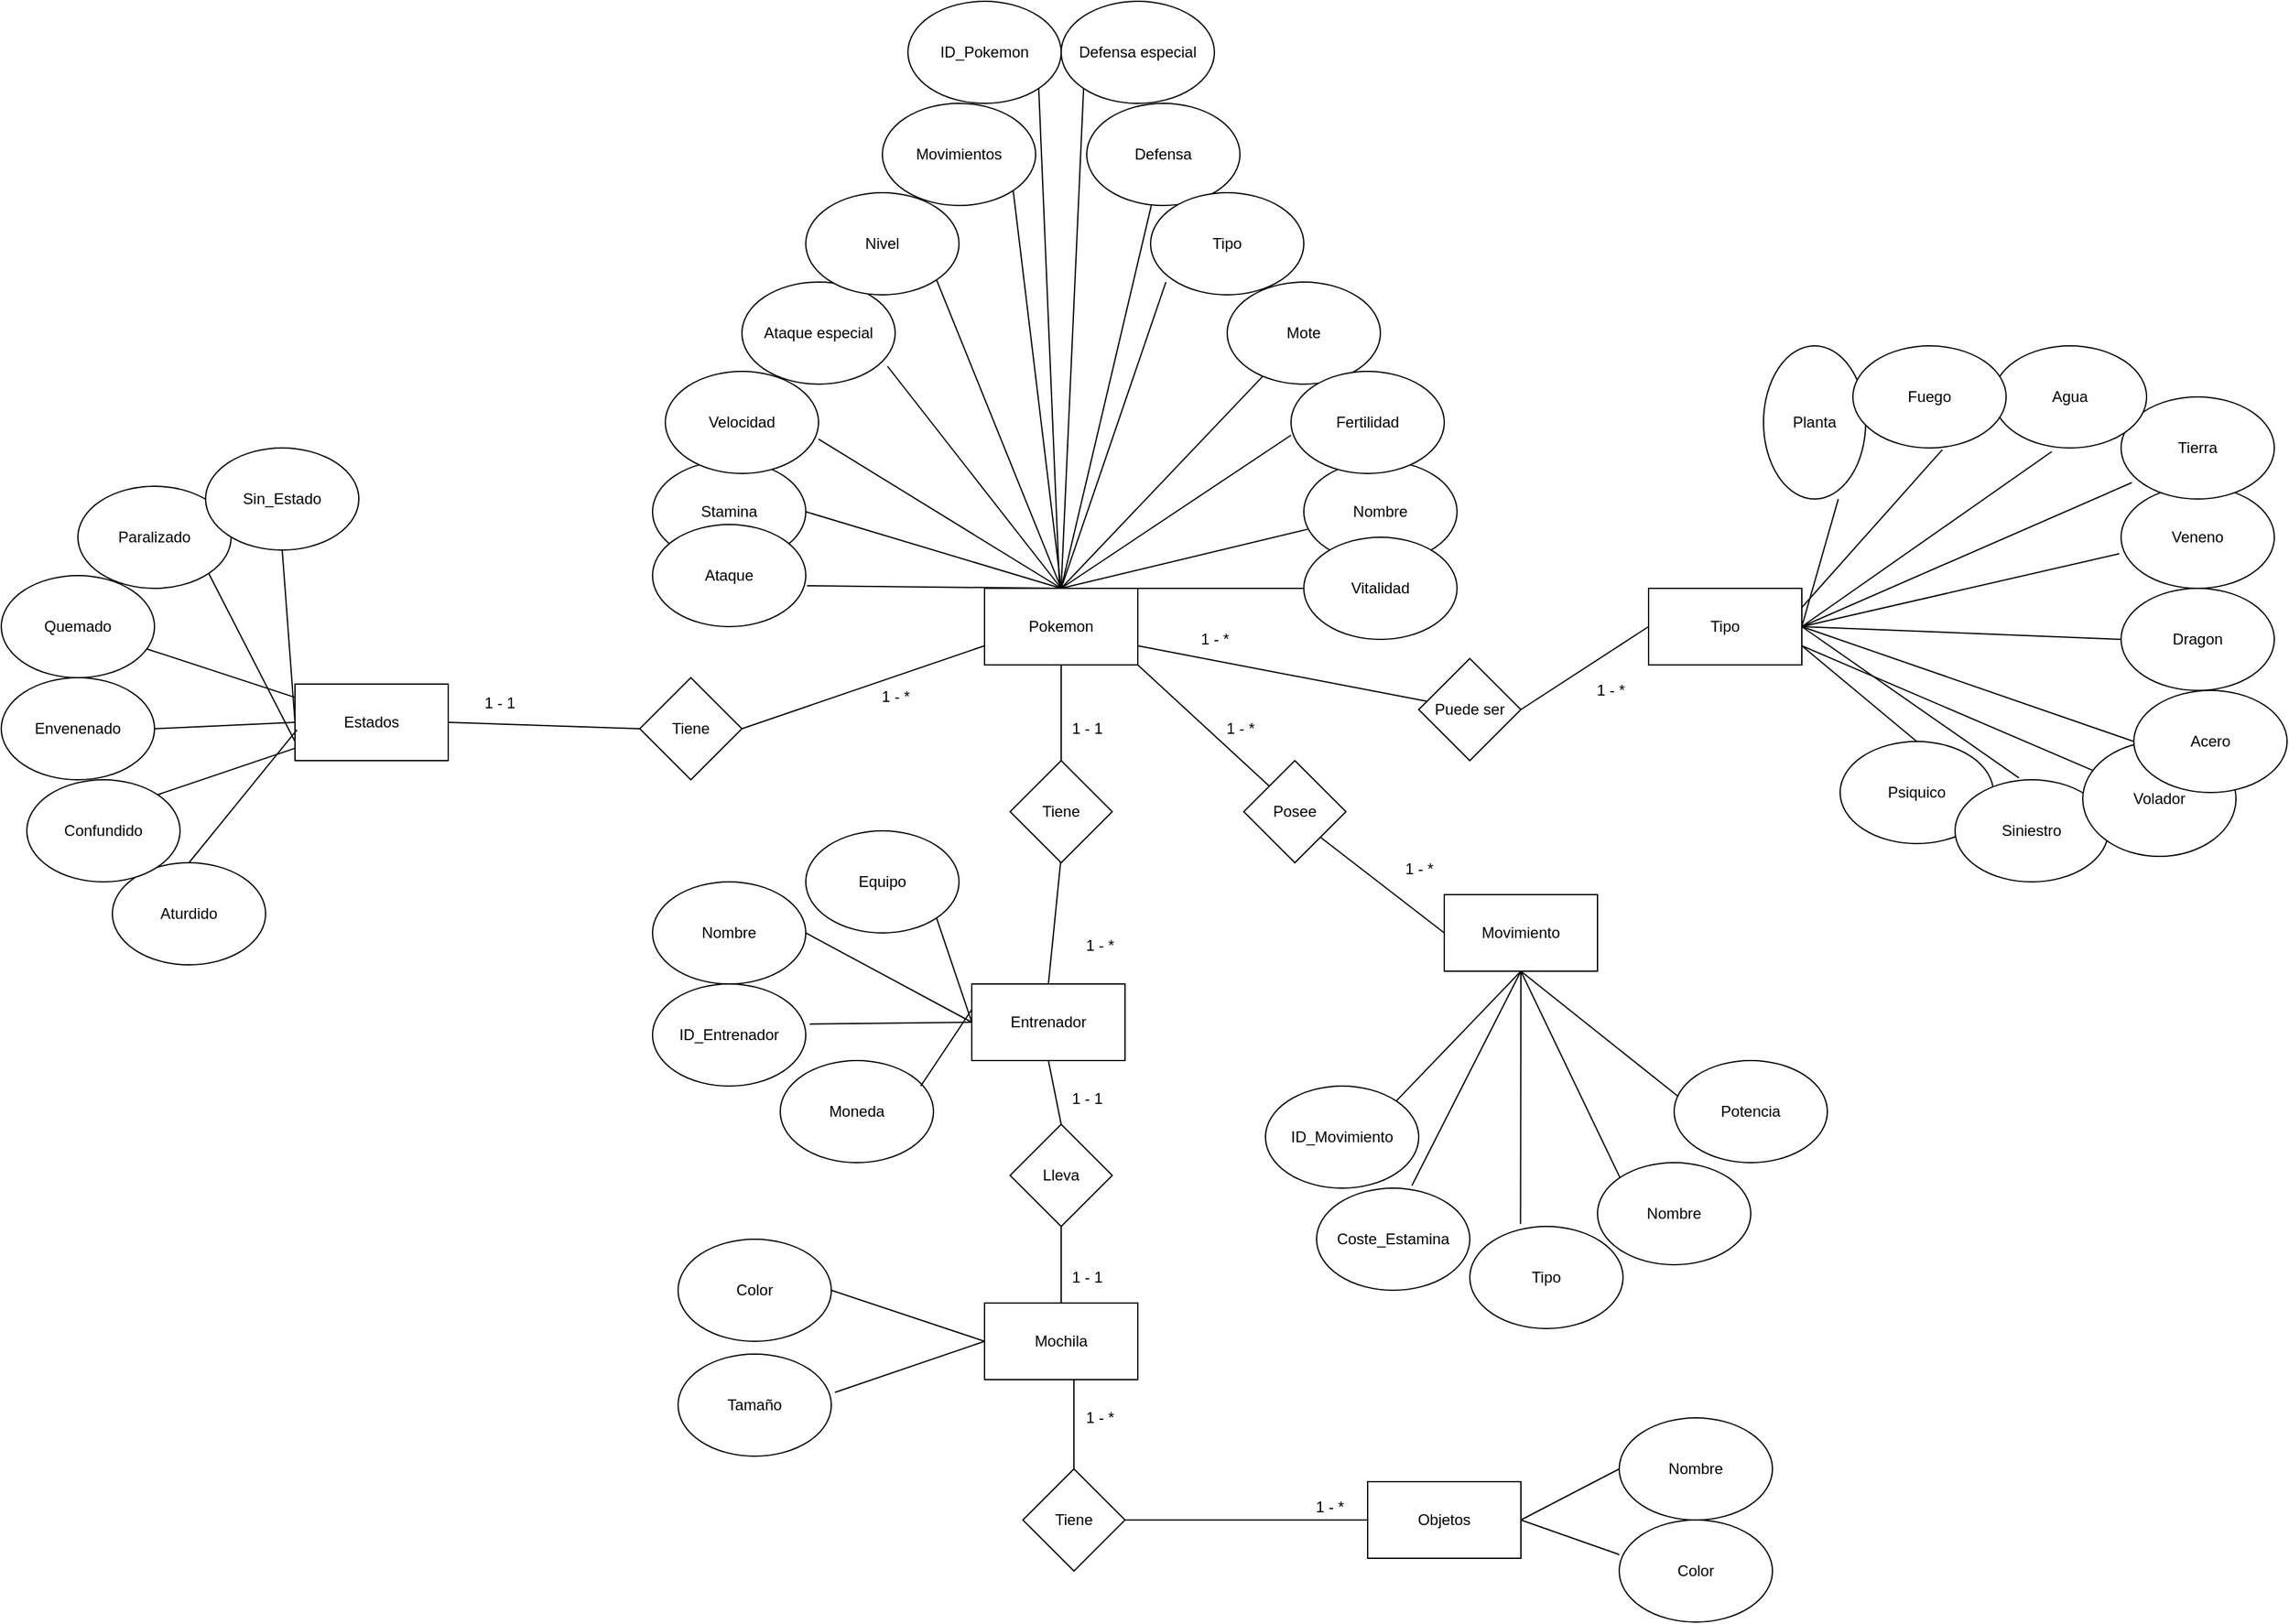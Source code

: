 <mxfile version="17.5.0" type="device"><diagram id="_dJ8EaZF7rXYIRM1sJRx" name="Page-1"><mxGraphModel dx="3129" dy="2442" grid="1" gridSize="10" guides="1" tooltips="1" connect="1" arrows="1" fold="1" page="1" pageScale="1" pageWidth="827" pageHeight="1169" math="0" shadow="0"><root><mxCell id="0"/><mxCell id="1" parent="0"/><mxCell id="V-qzq8lORZ4EI8iTtfyk-2" value="Pokemon&lt;br&gt;" style="rounded=0;whiteSpace=wrap;html=1;" parent="1" vertex="1"><mxGeometry x="210" y="450" width="120" height="60" as="geometry"/></mxCell><mxCell id="V-qzq8lORZ4EI8iTtfyk-3" value="Nombre" style="ellipse;whiteSpace=wrap;html=1;" parent="1" vertex="1"><mxGeometry x="460" y="350" width="120" height="80" as="geometry"/></mxCell><mxCell id="V-qzq8lORZ4EI8iTtfyk-4" value="Stamina" style="ellipse;whiteSpace=wrap;html=1;" parent="1" vertex="1"><mxGeometry x="-50" y="350" width="120" height="80" as="geometry"/></mxCell><mxCell id="V-qzq8lORZ4EI8iTtfyk-5" value="Velocidad" style="ellipse;whiteSpace=wrap;html=1;" parent="1" vertex="1"><mxGeometry x="-40" y="280" width="120" height="80" as="geometry"/></mxCell><mxCell id="V-qzq8lORZ4EI8iTtfyk-6" value="Defensa especial" style="ellipse;whiteSpace=wrap;html=1;" parent="1" vertex="1"><mxGeometry x="270" y="-10" width="120" height="80" as="geometry"/></mxCell><mxCell id="V-qzq8lORZ4EI8iTtfyk-7" value="Ataque especial" style="ellipse;whiteSpace=wrap;html=1;" parent="1" vertex="1"><mxGeometry x="20" y="210" width="120" height="80" as="geometry"/></mxCell><mxCell id="V-qzq8lORZ4EI8iTtfyk-8" value="Defensa" style="ellipse;whiteSpace=wrap;html=1;" parent="1" vertex="1"><mxGeometry x="290" y="70" width="120" height="80" as="geometry"/></mxCell><mxCell id="V-qzq8lORZ4EI8iTtfyk-9" value="Ataque" style="ellipse;whiteSpace=wrap;html=1;" parent="1" vertex="1"><mxGeometry x="-50" y="400" width="120" height="80" as="geometry"/></mxCell><mxCell id="V-qzq8lORZ4EI8iTtfyk-10" value="Vitalidad" style="ellipse;whiteSpace=wrap;html=1;" parent="1" vertex="1"><mxGeometry x="460" y="410" width="120" height="80" as="geometry"/></mxCell><mxCell id="V-qzq8lORZ4EI8iTtfyk-11" value="Mote&lt;br&gt;" style="ellipse;whiteSpace=wrap;html=1;" parent="1" vertex="1"><mxGeometry x="400" y="210" width="120" height="80" as="geometry"/></mxCell><mxCell id="V-qzq8lORZ4EI8iTtfyk-21" value="Tipo" style="ellipse;whiteSpace=wrap;html=1;" parent="1" vertex="1"><mxGeometry x="340" y="140" width="120" height="80" as="geometry"/></mxCell><mxCell id="V-qzq8lORZ4EI8iTtfyk-22" value="Movimientos" style="ellipse;whiteSpace=wrap;html=1;" parent="1" vertex="1"><mxGeometry x="130" y="70" width="120" height="80" as="geometry"/></mxCell><mxCell id="V-qzq8lORZ4EI8iTtfyk-23" value="Fertilidad" style="ellipse;whiteSpace=wrap;html=1;" parent="1" vertex="1"><mxGeometry x="450" y="280" width="120" height="80" as="geometry"/></mxCell><mxCell id="V-qzq8lORZ4EI8iTtfyk-24" value="Nivel" style="ellipse;whiteSpace=wrap;html=1;" parent="1" vertex="1"><mxGeometry x="70" y="140" width="120" height="80" as="geometry"/></mxCell><mxCell id="V-qzq8lORZ4EI8iTtfyk-25" value="" style="endArrow=none;html=1;rounded=0;exitX=1.008;exitY=0.6;exitDx=0;exitDy=0;exitPerimeter=0;entryX=0.5;entryY=0;entryDx=0;entryDy=0;" parent="1" source="V-qzq8lORZ4EI8iTtfyk-9" target="V-qzq8lORZ4EI8iTtfyk-2" edge="1"><mxGeometry width="50" height="50" relative="1" as="geometry"><mxPoint x="170" y="390" as="sourcePoint"/><mxPoint x="220" y="340" as="targetPoint"/></mxGeometry></mxCell><mxCell id="V-qzq8lORZ4EI8iTtfyk-26" value="" style="endArrow=none;html=1;rounded=0;exitX=1;exitY=0.5;exitDx=0;exitDy=0;entryX=0.5;entryY=0;entryDx=0;entryDy=0;" parent="1" source="V-qzq8lORZ4EI8iTtfyk-4" target="V-qzq8lORZ4EI8iTtfyk-2" edge="1"><mxGeometry width="50" height="50" relative="1" as="geometry"><mxPoint x="170" y="390" as="sourcePoint"/><mxPoint x="220" y="340" as="targetPoint"/></mxGeometry></mxCell><mxCell id="V-qzq8lORZ4EI8iTtfyk-28" value="" style="endArrow=none;html=1;rounded=0;exitX=0;exitY=0.5;exitDx=0;exitDy=0;" parent="1" source="V-qzq8lORZ4EI8iTtfyk-10" edge="1"><mxGeometry width="50" height="50" relative="1" as="geometry"><mxPoint x="170" y="390" as="sourcePoint"/><mxPoint x="270" y="450" as="targetPoint"/></mxGeometry></mxCell><mxCell id="V-qzq8lORZ4EI8iTtfyk-29" value="" style="endArrow=none;html=1;rounded=0;" parent="1" source="V-qzq8lORZ4EI8iTtfyk-3" edge="1"><mxGeometry width="50" height="50" relative="1" as="geometry"><mxPoint x="170" y="390" as="sourcePoint"/><mxPoint x="270" y="450" as="targetPoint"/></mxGeometry></mxCell><mxCell id="V-qzq8lORZ4EI8iTtfyk-30" value="" style="endArrow=none;html=1;rounded=0;exitX=0;exitY=0.625;exitDx=0;exitDy=0;exitPerimeter=0;" parent="1" source="V-qzq8lORZ4EI8iTtfyk-23" edge="1"><mxGeometry width="50" height="50" relative="1" as="geometry"><mxPoint x="170" y="390" as="sourcePoint"/><mxPoint x="270" y="450" as="targetPoint"/></mxGeometry></mxCell><mxCell id="V-qzq8lORZ4EI8iTtfyk-31" value="" style="endArrow=none;html=1;rounded=0;" parent="1" source="V-qzq8lORZ4EI8iTtfyk-11" edge="1"><mxGeometry width="50" height="50" relative="1" as="geometry"><mxPoint x="170" y="390" as="sourcePoint"/><mxPoint x="270" y="450" as="targetPoint"/></mxGeometry></mxCell><mxCell id="V-qzq8lORZ4EI8iTtfyk-32" value="" style="endArrow=none;html=1;rounded=0;exitX=0.1;exitY=0.875;exitDx=0;exitDy=0;exitPerimeter=0;" parent="1" source="V-qzq8lORZ4EI8iTtfyk-21" edge="1"><mxGeometry width="50" height="50" relative="1" as="geometry"><mxPoint x="170" y="390" as="sourcePoint"/><mxPoint x="270" y="450" as="targetPoint"/></mxGeometry></mxCell><mxCell id="V-qzq8lORZ4EI8iTtfyk-33" value="" style="endArrow=none;html=1;rounded=0;" parent="1" source="V-qzq8lORZ4EI8iTtfyk-8" edge="1"><mxGeometry width="50" height="50" relative="1" as="geometry"><mxPoint x="170" y="390" as="sourcePoint"/><mxPoint x="270" y="450" as="targetPoint"/></mxGeometry></mxCell><mxCell id="V-qzq8lORZ4EI8iTtfyk-34" value="" style="endArrow=none;html=1;rounded=0;exitX=0;exitY=1;exitDx=0;exitDy=0;" parent="1" source="V-qzq8lORZ4EI8iTtfyk-6" edge="1"><mxGeometry width="50" height="50" relative="1" as="geometry"><mxPoint x="170" y="390" as="sourcePoint"/><mxPoint x="270" y="450" as="targetPoint"/></mxGeometry></mxCell><mxCell id="V-qzq8lORZ4EI8iTtfyk-35" value="" style="endArrow=none;html=1;rounded=0;exitX=1;exitY=1;exitDx=0;exitDy=0;" parent="1" source="V-qzq8lORZ4EI8iTtfyk-22" edge="1"><mxGeometry width="50" height="50" relative="1" as="geometry"><mxPoint x="170" y="390" as="sourcePoint"/><mxPoint x="270" y="450" as="targetPoint"/></mxGeometry></mxCell><mxCell id="V-qzq8lORZ4EI8iTtfyk-36" value="" style="endArrow=none;html=1;rounded=0;exitX=1;exitY=1;exitDx=0;exitDy=0;" parent="1" source="V-qzq8lORZ4EI8iTtfyk-24" edge="1"><mxGeometry width="50" height="50" relative="1" as="geometry"><mxPoint x="170" y="390" as="sourcePoint"/><mxPoint x="270" y="450" as="targetPoint"/></mxGeometry></mxCell><mxCell id="V-qzq8lORZ4EI8iTtfyk-37" value="" style="endArrow=none;html=1;rounded=0;exitX=0.95;exitY=0.825;exitDx=0;exitDy=0;exitPerimeter=0;" parent="1" source="V-qzq8lORZ4EI8iTtfyk-7" edge="1"><mxGeometry width="50" height="50" relative="1" as="geometry"><mxPoint x="170" y="390" as="sourcePoint"/><mxPoint x="270" y="450" as="targetPoint"/></mxGeometry></mxCell><mxCell id="V-qzq8lORZ4EI8iTtfyk-38" value="" style="endArrow=none;html=1;rounded=0;exitX=1;exitY=0.663;exitDx=0;exitDy=0;exitPerimeter=0;" parent="1" source="V-qzq8lORZ4EI8iTtfyk-5" edge="1"><mxGeometry width="50" height="50" relative="1" as="geometry"><mxPoint x="170" y="390" as="sourcePoint"/><mxPoint x="270" y="450" as="targetPoint"/></mxGeometry></mxCell><mxCell id="V-qzq8lORZ4EI8iTtfyk-41" value="" style="endArrow=none;html=1;rounded=0;entryX=0.5;entryY=1;entryDx=0;entryDy=0;exitX=0.5;exitY=0;exitDx=0;exitDy=0;" parent="1" source="V-qzq8lORZ4EI8iTtfyk-50" target="V-qzq8lORZ4EI8iTtfyk-2" edge="1"><mxGeometry width="50" height="50" relative="1" as="geometry"><mxPoint x="270" y="600" as="sourcePoint"/><mxPoint x="260" y="630" as="targetPoint"/></mxGeometry></mxCell><mxCell id="V-qzq8lORZ4EI8iTtfyk-42" value="Entrenador" style="rounded=0;whiteSpace=wrap;html=1;" parent="1" vertex="1"><mxGeometry x="200" y="760" width="120" height="60" as="geometry"/></mxCell><mxCell id="V-qzq8lORZ4EI8iTtfyk-43" value="" style="endArrow=none;html=1;rounded=0;entryX=0.5;entryY=0.938;entryDx=0;entryDy=0;exitX=0.5;exitY=0;exitDx=0;exitDy=0;entryPerimeter=0;" parent="1" source="V-qzq8lORZ4EI8iTtfyk-42" target="V-qzq8lORZ4EI8iTtfyk-50" edge="1"><mxGeometry width="50" height="50" relative="1" as="geometry"><mxPoint x="210" y="680" as="sourcePoint"/><mxPoint x="270" y="660" as="targetPoint"/></mxGeometry></mxCell><mxCell id="V-qzq8lORZ4EI8iTtfyk-44" value="Moneda" style="ellipse;whiteSpace=wrap;html=1;" parent="1" vertex="1"><mxGeometry x="50" y="820" width="120" height="80" as="geometry"/></mxCell><mxCell id="V-qzq8lORZ4EI8iTtfyk-45" value="Equipo" style="ellipse;whiteSpace=wrap;html=1;" parent="1" vertex="1"><mxGeometry x="70" y="640" width="120" height="80" as="geometry"/></mxCell><mxCell id="V-qzq8lORZ4EI8iTtfyk-46" value="Nombre" style="ellipse;whiteSpace=wrap;html=1;" parent="1" vertex="1"><mxGeometry x="-50" y="680" width="120" height="80" as="geometry"/></mxCell><mxCell id="V-qzq8lORZ4EI8iTtfyk-47" value="" style="endArrow=none;html=1;rounded=0;entryX=0;entryY=0.5;entryDx=0;entryDy=0;exitX=1;exitY=1;exitDx=0;exitDy=0;" parent="1" source="V-qzq8lORZ4EI8iTtfyk-45" target="V-qzq8lORZ4EI8iTtfyk-42" edge="1"><mxGeometry width="50" height="50" relative="1" as="geometry"><mxPoint x="220" y="700" as="sourcePoint"/><mxPoint x="270" y="650" as="targetPoint"/></mxGeometry></mxCell><mxCell id="V-qzq8lORZ4EI8iTtfyk-48" value="" style="endArrow=none;html=1;rounded=0;" parent="1" edge="1"><mxGeometry width="50" height="50" relative="1" as="geometry"><mxPoint x="160" y="840" as="sourcePoint"/><mxPoint x="200" y="780" as="targetPoint"/></mxGeometry></mxCell><mxCell id="V-qzq8lORZ4EI8iTtfyk-49" value="" style="endArrow=none;html=1;rounded=0;exitX=1;exitY=0.5;exitDx=0;exitDy=0;entryX=0;entryY=0.5;entryDx=0;entryDy=0;" parent="1" source="V-qzq8lORZ4EI8iTtfyk-46" target="V-qzq8lORZ4EI8iTtfyk-42" edge="1"><mxGeometry width="50" height="50" relative="1" as="geometry"><mxPoint x="220" y="700" as="sourcePoint"/><mxPoint x="270" y="650" as="targetPoint"/></mxGeometry></mxCell><mxCell id="V-qzq8lORZ4EI8iTtfyk-50" value="Tiene&lt;br&gt;" style="rhombus;whiteSpace=wrap;html=1;" parent="1" vertex="1"><mxGeometry x="230" y="585" width="80" height="80" as="geometry"/></mxCell><mxCell id="V-qzq8lORZ4EI8iTtfyk-51" value="ID_Entrenador" style="ellipse;whiteSpace=wrap;html=1;" parent="1" vertex="1"><mxGeometry x="-50" y="760" width="120" height="80" as="geometry"/></mxCell><mxCell id="V-qzq8lORZ4EI8iTtfyk-52" value="" style="endArrow=none;html=1;rounded=0;exitX=1.026;exitY=0.393;exitDx=0;exitDy=0;exitPerimeter=0;" parent="1" source="V-qzq8lORZ4EI8iTtfyk-51" edge="1"><mxGeometry width="50" height="50" relative="1" as="geometry"><mxPoint x="180" y="620" as="sourcePoint"/><mxPoint x="200" y="790" as="targetPoint"/></mxGeometry></mxCell><mxCell id="V-qzq8lORZ4EI8iTtfyk-53" value="ID_Pokemon&lt;br&gt;" style="ellipse;whiteSpace=wrap;html=1;" parent="1" vertex="1"><mxGeometry x="150" y="-10" width="120" height="80" as="geometry"/></mxCell><mxCell id="V-qzq8lORZ4EI8iTtfyk-54" value="" style="endArrow=none;html=1;rounded=0;entryX=1;entryY=1;entryDx=0;entryDy=0;" parent="1" source="V-qzq8lORZ4EI8iTtfyk-2" target="V-qzq8lORZ4EI8iTtfyk-53" edge="1"><mxGeometry width="50" height="50" relative="1" as="geometry"><mxPoint x="180" y="530" as="sourcePoint"/><mxPoint x="230" y="480" as="targetPoint"/></mxGeometry></mxCell><mxCell id="V-qzq8lORZ4EI8iTtfyk-56" value="Movimiento" style="rounded=0;whiteSpace=wrap;html=1;" parent="1" vertex="1"><mxGeometry x="570" y="690" width="120" height="60" as="geometry"/></mxCell><mxCell id="V-qzq8lORZ4EI8iTtfyk-57" value="Potencia" style="ellipse;whiteSpace=wrap;html=1;" parent="1" vertex="1"><mxGeometry x="750" y="820" width="120" height="80" as="geometry"/></mxCell><mxCell id="V-qzq8lORZ4EI8iTtfyk-58" value="Coste_Estamina" style="ellipse;whiteSpace=wrap;html=1;" parent="1" vertex="1"><mxGeometry x="470" y="920" width="120" height="80" as="geometry"/></mxCell><mxCell id="V-qzq8lORZ4EI8iTtfyk-59" value="Tipo" style="ellipse;whiteSpace=wrap;html=1;" parent="1" vertex="1"><mxGeometry x="590" y="950" width="120" height="80" as="geometry"/></mxCell><mxCell id="V-qzq8lORZ4EI8iTtfyk-60" value="Nombre&lt;br&gt;" style="ellipse;whiteSpace=wrap;html=1;" parent="1" vertex="1"><mxGeometry x="690" y="900" width="120" height="80" as="geometry"/></mxCell><mxCell id="V-qzq8lORZ4EI8iTtfyk-61" value="ID_Movimiento" style="ellipse;whiteSpace=wrap;html=1;" parent="1" vertex="1"><mxGeometry x="430" y="840" width="120" height="80" as="geometry"/></mxCell><mxCell id="V-qzq8lORZ4EI8iTtfyk-62" value="Posee" style="rhombus;whiteSpace=wrap;html=1;" parent="1" vertex="1"><mxGeometry x="413" y="585" width="80" height="80" as="geometry"/></mxCell><mxCell id="V-qzq8lORZ4EI8iTtfyk-63" value="" style="endArrow=none;html=1;rounded=0;exitX=1;exitY=1;exitDx=0;exitDy=0;entryX=0;entryY=0;entryDx=0;entryDy=0;" parent="1" source="V-qzq8lORZ4EI8iTtfyk-2" target="V-qzq8lORZ4EI8iTtfyk-62" edge="1"><mxGeometry width="50" height="50" relative="1" as="geometry"><mxPoint x="370" y="540" as="sourcePoint"/><mxPoint x="420" y="490" as="targetPoint"/></mxGeometry></mxCell><mxCell id="V-qzq8lORZ4EI8iTtfyk-64" value="" style="endArrow=none;html=1;rounded=0;exitX=1;exitY=1;exitDx=0;exitDy=0;entryX=0;entryY=0.5;entryDx=0;entryDy=0;" parent="1" source="V-qzq8lORZ4EI8iTtfyk-62" target="V-qzq8lORZ4EI8iTtfyk-56" edge="1"><mxGeometry width="50" height="50" relative="1" as="geometry"><mxPoint x="370" y="540" as="sourcePoint"/><mxPoint x="420" y="490" as="targetPoint"/></mxGeometry></mxCell><mxCell id="V-qzq8lORZ4EI8iTtfyk-65" value="" style="endArrow=none;html=1;rounded=0;entryX=0.5;entryY=1;entryDx=0;entryDy=0;exitX=0;exitY=0;exitDx=0;exitDy=0;" parent="1" source="V-qzq8lORZ4EI8iTtfyk-60" target="V-qzq8lORZ4EI8iTtfyk-56" edge="1"><mxGeometry width="50" height="50" relative="1" as="geometry"><mxPoint x="370" y="540" as="sourcePoint"/><mxPoint x="420" y="490" as="targetPoint"/></mxGeometry></mxCell><mxCell id="V-qzq8lORZ4EI8iTtfyk-66" value="" style="endArrow=none;html=1;rounded=0;exitX=0.331;exitY=-0.025;exitDx=0;exitDy=0;exitPerimeter=0;" parent="1" source="V-qzq8lORZ4EI8iTtfyk-59" edge="1"><mxGeometry width="50" height="50" relative="1" as="geometry"><mxPoint x="370" y="540" as="sourcePoint"/><mxPoint x="630" y="750" as="targetPoint"/></mxGeometry></mxCell><mxCell id="V-qzq8lORZ4EI8iTtfyk-67" value="" style="endArrow=none;html=1;rounded=0;entryX=0.5;entryY=1;entryDx=0;entryDy=0;exitX=0.622;exitY=-0.025;exitDx=0;exitDy=0;exitPerimeter=0;" parent="1" source="V-qzq8lORZ4EI8iTtfyk-58" target="V-qzq8lORZ4EI8iTtfyk-56" edge="1"><mxGeometry width="50" height="50" relative="1" as="geometry"><mxPoint x="370" y="540" as="sourcePoint"/><mxPoint x="420" y="490" as="targetPoint"/></mxGeometry></mxCell><mxCell id="V-qzq8lORZ4EI8iTtfyk-68" value="" style="endArrow=none;html=1;rounded=0;exitX=1;exitY=0;exitDx=0;exitDy=0;entryX=0.5;entryY=1;entryDx=0;entryDy=0;" parent="1" source="V-qzq8lORZ4EI8iTtfyk-61" target="V-qzq8lORZ4EI8iTtfyk-56" edge="1"><mxGeometry width="50" height="50" relative="1" as="geometry"><mxPoint x="370" y="540" as="sourcePoint"/><mxPoint x="420" y="490" as="targetPoint"/></mxGeometry></mxCell><mxCell id="V-qzq8lORZ4EI8iTtfyk-69" value="" style="endArrow=none;html=1;rounded=0;exitX=0.025;exitY=0.35;exitDx=0;exitDy=0;exitPerimeter=0;entryX=0.5;entryY=1;entryDx=0;entryDy=0;" parent="1" source="V-qzq8lORZ4EI8iTtfyk-57" target="V-qzq8lORZ4EI8iTtfyk-56" edge="1"><mxGeometry width="50" height="50" relative="1" as="geometry"><mxPoint x="370" y="540" as="sourcePoint"/><mxPoint x="420" y="490" as="targetPoint"/></mxGeometry></mxCell><mxCell id="5COZMhYrcPNHSFdsVxKO-2" value="Puede ser" style="rhombus;whiteSpace=wrap;html=1;" parent="1" vertex="1"><mxGeometry x="550" y="505" width="80" height="80" as="geometry"/></mxCell><mxCell id="5COZMhYrcPNHSFdsVxKO-3" value="" style="endArrow=none;html=1;rounded=0;exitX=1;exitY=0.75;exitDx=0;exitDy=0;" parent="1" source="V-qzq8lORZ4EI8iTtfyk-2" target="5COZMhYrcPNHSFdsVxKO-2" edge="1"><mxGeometry width="50" height="50" relative="1" as="geometry"><mxPoint x="510" y="490" as="sourcePoint"/><mxPoint x="560" y="440" as="targetPoint"/></mxGeometry></mxCell><mxCell id="5COZMhYrcPNHSFdsVxKO-4" value="Tipo&lt;br&gt;" style="rounded=0;whiteSpace=wrap;html=1;" parent="1" vertex="1"><mxGeometry x="730" y="450" width="120" height="60" as="geometry"/></mxCell><mxCell id="5COZMhYrcPNHSFdsVxKO-5" value="" style="endArrow=none;html=1;rounded=0;entryX=0;entryY=0.5;entryDx=0;entryDy=0;exitX=1;exitY=0.5;exitDx=0;exitDy=0;" parent="1" source="5COZMhYrcPNHSFdsVxKO-2" target="5COZMhYrcPNHSFdsVxKO-4" edge="1"><mxGeometry width="50" height="50" relative="1" as="geometry"><mxPoint x="510" y="490" as="sourcePoint"/><mxPoint x="560" y="440" as="targetPoint"/></mxGeometry></mxCell><mxCell id="5COZMhYrcPNHSFdsVxKO-7" value="Planta" style="ellipse;whiteSpace=wrap;html=1;direction=south;" parent="1" vertex="1"><mxGeometry x="820" y="260" width="80" height="120" as="geometry"/></mxCell><mxCell id="5COZMhYrcPNHSFdsVxKO-8" value="Psiquico" style="ellipse;whiteSpace=wrap;html=1;" parent="1" vertex="1"><mxGeometry x="880" y="570" width="120" height="80" as="geometry"/></mxCell><mxCell id="5COZMhYrcPNHSFdsVxKO-9" value="Siniestro" style="ellipse;whiteSpace=wrap;html=1;" parent="1" vertex="1"><mxGeometry x="970" y="600" width="120" height="80" as="geometry"/></mxCell><mxCell id="5COZMhYrcPNHSFdsVxKO-10" value="Volador" style="ellipse;whiteSpace=wrap;html=1;" parent="1" vertex="1"><mxGeometry x="1070" y="570" width="120" height="90" as="geometry"/></mxCell><mxCell id="5COZMhYrcPNHSFdsVxKO-11" value="Acero" style="ellipse;whiteSpace=wrap;html=1;" parent="1" vertex="1"><mxGeometry x="1110" y="530" width="120" height="80" as="geometry"/></mxCell><mxCell id="5COZMhYrcPNHSFdsVxKO-12" value="Dragon" style="ellipse;whiteSpace=wrap;html=1;" parent="1" vertex="1"><mxGeometry x="1100" y="450" width="120" height="80" as="geometry"/></mxCell><mxCell id="5COZMhYrcPNHSFdsVxKO-13" value="Veneno" style="ellipse;whiteSpace=wrap;html=1;" parent="1" vertex="1"><mxGeometry x="1100" y="370" width="120" height="80" as="geometry"/></mxCell><mxCell id="5COZMhYrcPNHSFdsVxKO-14" value="Tierra" style="ellipse;whiteSpace=wrap;html=1;" parent="1" vertex="1"><mxGeometry x="1100" y="300" width="120" height="80" as="geometry"/></mxCell><mxCell id="5COZMhYrcPNHSFdsVxKO-15" value="Agua" style="ellipse;whiteSpace=wrap;html=1;" parent="1" vertex="1"><mxGeometry x="1000" y="260" width="120" height="80" as="geometry"/></mxCell><mxCell id="5COZMhYrcPNHSFdsVxKO-16" value="Fuego" style="ellipse;whiteSpace=wrap;html=1;" parent="1" vertex="1"><mxGeometry x="890" y="260" width="120" height="80" as="geometry"/></mxCell><mxCell id="5COZMhYrcPNHSFdsVxKO-17" value="" style="endArrow=none;html=1;rounded=0;entryX=1;entryY=0.268;entryDx=0;entryDy=0;entryPerimeter=0;exitX=1;exitY=0.5;exitDx=0;exitDy=0;" parent="1" source="5COZMhYrcPNHSFdsVxKO-4" target="5COZMhYrcPNHSFdsVxKO-7" edge="1"><mxGeometry width="50" height="50" relative="1" as="geometry"><mxPoint x="510" y="490" as="sourcePoint"/><mxPoint x="560" y="440" as="targetPoint"/></mxGeometry></mxCell><mxCell id="5COZMhYrcPNHSFdsVxKO-18" value="" style="endArrow=none;html=1;rounded=0;entryX=1;entryY=0.5;entryDx=0;entryDy=0;exitX=0.417;exitY=-0.018;exitDx=0;exitDy=0;exitPerimeter=0;" parent="1" source="5COZMhYrcPNHSFdsVxKO-9" target="5COZMhYrcPNHSFdsVxKO-4" edge="1"><mxGeometry width="50" height="50" relative="1" as="geometry"><mxPoint x="510" y="490" as="sourcePoint"/><mxPoint x="560" y="440" as="targetPoint"/></mxGeometry></mxCell><mxCell id="5COZMhYrcPNHSFdsVxKO-19" value="" style="endArrow=none;html=1;rounded=0;entryX=1;entryY=0.75;entryDx=0;entryDy=0;exitX=0.5;exitY=0;exitDx=0;exitDy=0;" parent="1" source="5COZMhYrcPNHSFdsVxKO-8" target="5COZMhYrcPNHSFdsVxKO-4" edge="1"><mxGeometry width="50" height="50" relative="1" as="geometry"><mxPoint x="940" y="560" as="sourcePoint"/><mxPoint x="560" y="440" as="targetPoint"/></mxGeometry></mxCell><mxCell id="5COZMhYrcPNHSFdsVxKO-20" value="" style="endArrow=none;html=1;rounded=0;entryX=0;entryY=0.5;entryDx=0;entryDy=0;exitX=1;exitY=0.5;exitDx=0;exitDy=0;" parent="1" source="5COZMhYrcPNHSFdsVxKO-4" target="5COZMhYrcPNHSFdsVxKO-11" edge="1"><mxGeometry width="50" height="50" relative="1" as="geometry"><mxPoint x="510" y="490" as="sourcePoint"/><mxPoint x="560" y="440" as="targetPoint"/></mxGeometry></mxCell><mxCell id="5COZMhYrcPNHSFdsVxKO-21" value="" style="endArrow=none;html=1;rounded=0;entryX=0;entryY=0.5;entryDx=0;entryDy=0;exitX=1;exitY=0.5;exitDx=0;exitDy=0;" parent="1" source="5COZMhYrcPNHSFdsVxKO-4" target="5COZMhYrcPNHSFdsVxKO-12" edge="1"><mxGeometry width="50" height="50" relative="1" as="geometry"><mxPoint x="510" y="490" as="sourcePoint"/><mxPoint x="560" y="440" as="targetPoint"/></mxGeometry></mxCell><mxCell id="5COZMhYrcPNHSFdsVxKO-22" value="" style="endArrow=none;html=1;rounded=0;entryX=-0.012;entryY=0.661;entryDx=0;entryDy=0;entryPerimeter=0;exitX=1;exitY=0.5;exitDx=0;exitDy=0;" parent="1" source="5COZMhYrcPNHSFdsVxKO-4" target="5COZMhYrcPNHSFdsVxKO-13" edge="1"><mxGeometry width="50" height="50" relative="1" as="geometry"><mxPoint x="1010" y="450" as="sourcePoint"/><mxPoint x="560" y="440" as="targetPoint"/></mxGeometry></mxCell><mxCell id="5COZMhYrcPNHSFdsVxKO-23" value="" style="endArrow=none;html=1;rounded=0;entryX=0.071;entryY=0.839;entryDx=0;entryDy=0;entryPerimeter=0;" parent="1" target="5COZMhYrcPNHSFdsVxKO-14" edge="1"><mxGeometry width="50" height="50" relative="1" as="geometry"><mxPoint x="850" y="480" as="sourcePoint"/><mxPoint x="560" y="440" as="targetPoint"/></mxGeometry></mxCell><mxCell id="5COZMhYrcPNHSFdsVxKO-24" value="" style="endArrow=none;html=1;rounded=0;entryX=0.381;entryY=1.036;entryDx=0;entryDy=0;entryPerimeter=0;exitX=1;exitY=0.5;exitDx=0;exitDy=0;" parent="1" source="5COZMhYrcPNHSFdsVxKO-4" target="5COZMhYrcPNHSFdsVxKO-15" edge="1"><mxGeometry width="50" height="50" relative="1" as="geometry"><mxPoint x="1010" y="450" as="sourcePoint"/><mxPoint x="560" y="440" as="targetPoint"/></mxGeometry></mxCell><mxCell id="5COZMhYrcPNHSFdsVxKO-25" value="" style="endArrow=none;html=1;rounded=0;entryX=0.583;entryY=1.018;entryDx=0;entryDy=0;entryPerimeter=0;exitX=1;exitY=0.25;exitDx=0;exitDy=0;" parent="1" source="5COZMhYrcPNHSFdsVxKO-4" target="5COZMhYrcPNHSFdsVxKO-16" edge="1"><mxGeometry width="50" height="50" relative="1" as="geometry"><mxPoint x="510" y="490" as="sourcePoint"/><mxPoint x="560" y="440" as="targetPoint"/></mxGeometry></mxCell><mxCell id="5COZMhYrcPNHSFdsVxKO-26" value="" style="endArrow=none;html=1;rounded=0;exitX=1;exitY=0.75;exitDx=0;exitDy=0;" parent="1" source="5COZMhYrcPNHSFdsVxKO-4" target="5COZMhYrcPNHSFdsVxKO-10" edge="1"><mxGeometry width="50" height="50" relative="1" as="geometry"><mxPoint x="510" y="490" as="sourcePoint"/><mxPoint x="560" y="440" as="targetPoint"/></mxGeometry></mxCell><mxCell id="5COZMhYrcPNHSFdsVxKO-27" value="Mochila" style="rounded=0;whiteSpace=wrap;html=1;" parent="1" vertex="1"><mxGeometry x="210" y="1010" width="120" height="60" as="geometry"/></mxCell><mxCell id="5COZMhYrcPNHSFdsVxKO-28" value="Lleva" style="rhombus;whiteSpace=wrap;html=1;" parent="1" vertex="1"><mxGeometry x="230" y="870" width="80" height="80" as="geometry"/></mxCell><mxCell id="5COZMhYrcPNHSFdsVxKO-29" value="" style="endArrow=none;html=1;rounded=0;exitX=0.5;exitY=1;exitDx=0;exitDy=0;entryX=0.5;entryY=0;entryDx=0;entryDy=0;" parent="1" source="V-qzq8lORZ4EI8iTtfyk-42" target="5COZMhYrcPNHSFdsVxKO-28" edge="1"><mxGeometry width="50" height="50" relative="1" as="geometry"><mxPoint x="510" y="770" as="sourcePoint"/><mxPoint x="560" y="720" as="targetPoint"/></mxGeometry></mxCell><mxCell id="5COZMhYrcPNHSFdsVxKO-31" value="" style="endArrow=none;html=1;rounded=0;exitX=0.5;exitY=1;exitDx=0;exitDy=0;" parent="1" source="5COZMhYrcPNHSFdsVxKO-28" target="5COZMhYrcPNHSFdsVxKO-27" edge="1"><mxGeometry width="50" height="50" relative="1" as="geometry"><mxPoint x="510" y="770" as="sourcePoint"/><mxPoint x="560" y="720" as="targetPoint"/></mxGeometry></mxCell><mxCell id="5COZMhYrcPNHSFdsVxKO-33" value="Color" style="ellipse;whiteSpace=wrap;html=1;" parent="1" vertex="1"><mxGeometry x="-30" y="960" width="120" height="80" as="geometry"/></mxCell><mxCell id="5COZMhYrcPNHSFdsVxKO-34" value="Tamaño" style="ellipse;whiteSpace=wrap;html=1;" parent="1" vertex="1"><mxGeometry x="-30" y="1050" width="120" height="80" as="geometry"/></mxCell><mxCell id="5COZMhYrcPNHSFdsVxKO-35" value="" style="endArrow=none;html=1;rounded=0;exitX=1.024;exitY=0.375;exitDx=0;exitDy=0;exitPerimeter=0;entryX=0;entryY=0.5;entryDx=0;entryDy=0;" parent="1" source="5COZMhYrcPNHSFdsVxKO-34" target="5COZMhYrcPNHSFdsVxKO-27" edge="1"><mxGeometry width="50" height="50" relative="1" as="geometry"><mxPoint x="510" y="910" as="sourcePoint"/><mxPoint x="560" y="860" as="targetPoint"/></mxGeometry></mxCell><mxCell id="5COZMhYrcPNHSFdsVxKO-36" value="" style="endArrow=none;html=1;rounded=0;exitX=1;exitY=0.5;exitDx=0;exitDy=0;entryX=0;entryY=0.5;entryDx=0;entryDy=0;" parent="1" source="5COZMhYrcPNHSFdsVxKO-33" target="5COZMhYrcPNHSFdsVxKO-27" edge="1"><mxGeometry width="50" height="50" relative="1" as="geometry"><mxPoint x="510" y="910" as="sourcePoint"/><mxPoint x="560" y="860" as="targetPoint"/></mxGeometry></mxCell><mxCell id="5COZMhYrcPNHSFdsVxKO-37" value="Tiene" style="rhombus;whiteSpace=wrap;html=1;" parent="1" vertex="1"><mxGeometry x="240" y="1140" width="80" height="80" as="geometry"/></mxCell><mxCell id="5COZMhYrcPNHSFdsVxKO-38" value="" style="endArrow=none;html=1;rounded=0;entryX=0.583;entryY=1;entryDx=0;entryDy=0;entryPerimeter=0;" parent="1" source="5COZMhYrcPNHSFdsVxKO-37" target="5COZMhYrcPNHSFdsVxKO-27" edge="1"><mxGeometry width="50" height="50" relative="1" as="geometry"><mxPoint x="510" y="1340" as="sourcePoint"/><mxPoint x="560" y="1290" as="targetPoint"/></mxGeometry></mxCell><mxCell id="5COZMhYrcPNHSFdsVxKO-39" value="Objetos&lt;br&gt;" style="rounded=0;whiteSpace=wrap;html=1;" parent="1" vertex="1"><mxGeometry x="510" y="1150" width="120" height="60" as="geometry"/></mxCell><mxCell id="5COZMhYrcPNHSFdsVxKO-40" value="" style="endArrow=none;html=1;rounded=0;entryX=1;entryY=0.5;entryDx=0;entryDy=0;exitX=0;exitY=0.5;exitDx=0;exitDy=0;" parent="1" source="5COZMhYrcPNHSFdsVxKO-39" target="5COZMhYrcPNHSFdsVxKO-37" edge="1"><mxGeometry width="50" height="50" relative="1" as="geometry"><mxPoint x="490" y="1180" as="sourcePoint"/><mxPoint x="560" y="1290" as="targetPoint"/></mxGeometry></mxCell><mxCell id="5COZMhYrcPNHSFdsVxKO-41" value="Nombre" style="ellipse;whiteSpace=wrap;html=1;" parent="1" vertex="1"><mxGeometry x="707" y="1100" width="120" height="80" as="geometry"/></mxCell><mxCell id="5COZMhYrcPNHSFdsVxKO-42" value="Color&lt;br&gt;" style="ellipse;whiteSpace=wrap;html=1;" parent="1" vertex="1"><mxGeometry x="707" y="1180" width="120" height="80" as="geometry"/></mxCell><mxCell id="5COZMhYrcPNHSFdsVxKO-43" value="" style="endArrow=none;html=1;rounded=0;entryX=0;entryY=0.5;entryDx=0;entryDy=0;exitX=1;exitY=0.5;exitDx=0;exitDy=0;" parent="1" source="5COZMhYrcPNHSFdsVxKO-39" target="5COZMhYrcPNHSFdsVxKO-41" edge="1"><mxGeometry width="50" height="50" relative="1" as="geometry"><mxPoint x="510" y="900" as="sourcePoint"/><mxPoint x="560" y="850" as="targetPoint"/></mxGeometry></mxCell><mxCell id="5COZMhYrcPNHSFdsVxKO-44" value="" style="endArrow=none;html=1;rounded=0;entryX=0.001;entryY=0.339;entryDx=0;entryDy=0;entryPerimeter=0;exitX=1;exitY=0.5;exitDx=0;exitDy=0;" parent="1" source="5COZMhYrcPNHSFdsVxKO-39" target="5COZMhYrcPNHSFdsVxKO-42" edge="1"><mxGeometry width="50" height="50" relative="1" as="geometry"><mxPoint x="510" y="900" as="sourcePoint"/><mxPoint x="560" y="850" as="targetPoint"/></mxGeometry></mxCell><mxCell id="5COZMhYrcPNHSFdsVxKO-45" value="Tiene" style="rhombus;whiteSpace=wrap;html=1;" parent="1" vertex="1"><mxGeometry x="-60" y="520" width="80" height="80" as="geometry"/></mxCell><mxCell id="5COZMhYrcPNHSFdsVxKO-46" value="Estados" style="rounded=0;whiteSpace=wrap;html=1;" parent="1" vertex="1"><mxGeometry x="-330" y="525" width="120" height="60" as="geometry"/></mxCell><mxCell id="5COZMhYrcPNHSFdsVxKO-47" value="" style="endArrow=none;html=1;rounded=0;entryX=0;entryY=0.75;entryDx=0;entryDy=0;exitX=1;exitY=0.5;exitDx=0;exitDy=0;" parent="1" source="5COZMhYrcPNHSFdsVxKO-45" target="V-qzq8lORZ4EI8iTtfyk-2" edge="1"><mxGeometry width="50" height="50" relative="1" as="geometry"><mxPoint x="510" y="610" as="sourcePoint"/><mxPoint x="560" y="560" as="targetPoint"/></mxGeometry></mxCell><mxCell id="5COZMhYrcPNHSFdsVxKO-48" value="" style="endArrow=none;html=1;rounded=0;entryX=0;entryY=0.5;entryDx=0;entryDy=0;exitX=1;exitY=0.5;exitDx=0;exitDy=0;" parent="1" source="5COZMhYrcPNHSFdsVxKO-46" target="5COZMhYrcPNHSFdsVxKO-45" edge="1"><mxGeometry width="50" height="50" relative="1" as="geometry"><mxPoint x="510" y="610" as="sourcePoint"/><mxPoint x="560" y="560" as="targetPoint"/></mxGeometry></mxCell><mxCell id="5COZMhYrcPNHSFdsVxKO-49" value="Aturdido" style="ellipse;whiteSpace=wrap;html=1;" parent="1" vertex="1"><mxGeometry x="-473" y="665" width="120" height="80" as="geometry"/></mxCell><mxCell id="5COZMhYrcPNHSFdsVxKO-50" value="Confundido" style="ellipse;whiteSpace=wrap;html=1;" parent="1" vertex="1"><mxGeometry x="-540" y="600" width="120" height="80" as="geometry"/></mxCell><mxCell id="5COZMhYrcPNHSFdsVxKO-51" value="Envenenado" style="ellipse;whiteSpace=wrap;html=1;" parent="1" vertex="1"><mxGeometry x="-560" y="520" width="120" height="80" as="geometry"/></mxCell><mxCell id="5COZMhYrcPNHSFdsVxKO-52" value="Quemado" style="ellipse;whiteSpace=wrap;html=1;" parent="1" vertex="1"><mxGeometry x="-560" y="440" width="120" height="80" as="geometry"/></mxCell><mxCell id="5COZMhYrcPNHSFdsVxKO-53" value="Paralizado" style="ellipse;whiteSpace=wrap;html=1;" parent="1" vertex="1"><mxGeometry x="-500" y="370" width="120" height="80" as="geometry"/></mxCell><mxCell id="5COZMhYrcPNHSFdsVxKO-54" value="Sin_Estado" style="ellipse;whiteSpace=wrap;html=1;" parent="1" vertex="1"><mxGeometry x="-400" y="340" width="120" height="80" as="geometry"/></mxCell><mxCell id="5COZMhYrcPNHSFdsVxKO-55" value="" style="endArrow=none;html=1;rounded=0;exitX=1;exitY=0;exitDx=0;exitDy=0;" parent="1" source="5COZMhYrcPNHSFdsVxKO-50" target="5COZMhYrcPNHSFdsVxKO-46" edge="1"><mxGeometry width="50" height="50" relative="1" as="geometry"><mxPoint x="-470" y="610" as="sourcePoint"/><mxPoint x="-420" y="560" as="targetPoint"/></mxGeometry></mxCell><mxCell id="5COZMhYrcPNHSFdsVxKO-56" value="" style="endArrow=none;html=1;rounded=0;exitX=1;exitY=1;exitDx=0;exitDy=0;entryX=0;entryY=0.75;entryDx=0;entryDy=0;" parent="1" source="5COZMhYrcPNHSFdsVxKO-53" edge="1" target="5COZMhYrcPNHSFdsVxKO-46"><mxGeometry width="50" height="50" relative="1" as="geometry"><mxPoint x="-470" y="610" as="sourcePoint"/><mxPoint x="-320" y="570" as="targetPoint"/></mxGeometry></mxCell><mxCell id="5COZMhYrcPNHSFdsVxKO-57" value="" style="endArrow=none;html=1;rounded=0;" parent="1" source="5COZMhYrcPNHSFdsVxKO-52" edge="1" target="5COZMhYrcPNHSFdsVxKO-46"><mxGeometry width="50" height="50" relative="1" as="geometry"><mxPoint x="-470" y="610" as="sourcePoint"/><mxPoint x="-330" y="560" as="targetPoint"/></mxGeometry></mxCell><mxCell id="5COZMhYrcPNHSFdsVxKO-58" value="" style="endArrow=none;html=1;rounded=0;exitX=1;exitY=0.5;exitDx=0;exitDy=0;entryX=0;entryY=0.5;entryDx=0;entryDy=0;" parent="1" source="5COZMhYrcPNHSFdsVxKO-51" edge="1" target="5COZMhYrcPNHSFdsVxKO-46"><mxGeometry width="50" height="50" relative="1" as="geometry"><mxPoint x="-470" y="610" as="sourcePoint"/><mxPoint x="-320" y="560" as="targetPoint"/></mxGeometry></mxCell><mxCell id="5COZMhYrcPNHSFdsVxKO-59" value="" style="endArrow=none;html=1;rounded=0;entryX=0.5;entryY=0;entryDx=0;entryDy=0;exitX=0.013;exitY=0.597;exitDx=0;exitDy=0;exitPerimeter=0;" parent="1" target="5COZMhYrcPNHSFdsVxKO-49" edge="1" source="5COZMhYrcPNHSFdsVxKO-46"><mxGeometry width="50" height="50" relative="1" as="geometry"><mxPoint x="-330" y="570" as="sourcePoint"/><mxPoint x="-420" y="560" as="targetPoint"/></mxGeometry></mxCell><mxCell id="5COZMhYrcPNHSFdsVxKO-60" value="" style="endArrow=none;html=1;rounded=0;entryX=0.5;entryY=1;entryDx=0;entryDy=0;exitX=0;exitY=0.5;exitDx=0;exitDy=0;" parent="1" source="5COZMhYrcPNHSFdsVxKO-46" target="5COZMhYrcPNHSFdsVxKO-54" edge="1"><mxGeometry width="50" height="50" relative="1" as="geometry"><mxPoint x="-470" y="610" as="sourcePoint"/><mxPoint x="-420" y="560" as="targetPoint"/></mxGeometry></mxCell><mxCell id="JtXp7rfNL9lqzCTUNIHd-3" value="1 - *" style="text;html=1;align=center;verticalAlign=middle;resizable=0;points=[];autosize=1;strokeColor=none;fillColor=none;" vertex="1" parent="1"><mxGeometry x="120" y="525" width="40" height="20" as="geometry"/></mxCell><mxCell id="JtXp7rfNL9lqzCTUNIHd-4" value="1 - 1" style="text;html=1;align=center;verticalAlign=middle;resizable=0;points=[];autosize=1;strokeColor=none;fillColor=none;" vertex="1" parent="1"><mxGeometry x="-190" y="530" width="40" height="20" as="geometry"/></mxCell><mxCell id="JtXp7rfNL9lqzCTUNIHd-5" value="1 - 1" style="text;html=1;align=center;verticalAlign=middle;resizable=0;points=[];autosize=1;strokeColor=none;fillColor=none;" vertex="1" parent="1"><mxGeometry x="270" y="550" width="40" height="20" as="geometry"/></mxCell><mxCell id="JtXp7rfNL9lqzCTUNIHd-6" value="1 - *" style="text;html=1;align=center;verticalAlign=middle;resizable=0;points=[];autosize=1;strokeColor=none;fillColor=none;" vertex="1" parent="1"><mxGeometry x="280" y="720" width="40" height="20" as="geometry"/></mxCell><mxCell id="JtXp7rfNL9lqzCTUNIHd-7" value="1 - 1" style="text;html=1;align=center;verticalAlign=middle;resizable=0;points=[];autosize=1;strokeColor=none;fillColor=none;" vertex="1" parent="1"><mxGeometry x="270" y="840" width="40" height="20" as="geometry"/></mxCell><mxCell id="JtXp7rfNL9lqzCTUNIHd-8" value="1 - 1" style="text;html=1;align=center;verticalAlign=middle;resizable=0;points=[];autosize=1;strokeColor=none;fillColor=none;" vertex="1" parent="1"><mxGeometry x="270" y="980" width="40" height="20" as="geometry"/></mxCell><mxCell id="JtXp7rfNL9lqzCTUNIHd-9" value="1 - *" style="text;html=1;align=center;verticalAlign=middle;resizable=0;points=[];autosize=1;strokeColor=none;fillColor=none;" vertex="1" parent="1"><mxGeometry x="280" y="1090" width="40" height="20" as="geometry"/></mxCell><mxCell id="JtXp7rfNL9lqzCTUNIHd-10" value="1 - *" style="text;html=1;align=center;verticalAlign=middle;resizable=0;points=[];autosize=1;strokeColor=none;fillColor=none;" vertex="1" parent="1"><mxGeometry x="460" y="1160" width="40" height="20" as="geometry"/></mxCell><mxCell id="JtXp7rfNL9lqzCTUNIHd-11" value="1 - *" style="text;html=1;align=center;verticalAlign=middle;resizable=0;points=[];autosize=1;strokeColor=none;fillColor=none;" vertex="1" parent="1"><mxGeometry x="390" y="550" width="40" height="20" as="geometry"/></mxCell><mxCell id="JtXp7rfNL9lqzCTUNIHd-12" value="1 - *" style="text;html=1;align=center;verticalAlign=middle;resizable=0;points=[];autosize=1;strokeColor=none;fillColor=none;" vertex="1" parent="1"><mxGeometry x="530" y="660" width="40" height="20" as="geometry"/></mxCell><mxCell id="JtXp7rfNL9lqzCTUNIHd-13" value="1 - *" style="text;html=1;align=center;verticalAlign=middle;resizable=0;points=[];autosize=1;strokeColor=none;fillColor=none;" vertex="1" parent="1"><mxGeometry x="370" y="480" width="40" height="20" as="geometry"/></mxCell><mxCell id="JtXp7rfNL9lqzCTUNIHd-14" value="1 - *" style="text;html=1;align=center;verticalAlign=middle;resizable=0;points=[];autosize=1;strokeColor=none;fillColor=none;" vertex="1" parent="1"><mxGeometry x="680" y="520" width="40" height="20" as="geometry"/></mxCell></root></mxGraphModel></diagram></mxfile>
